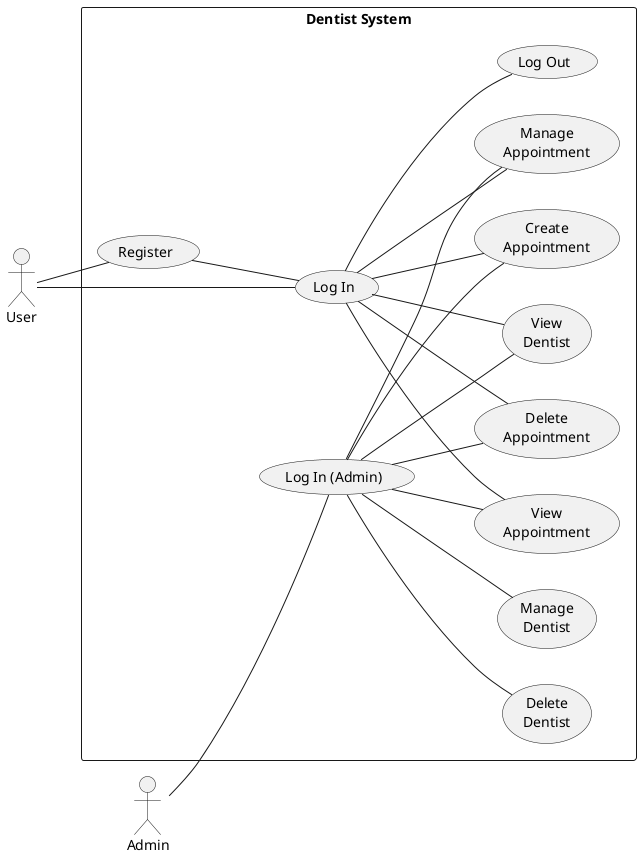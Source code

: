 @startuml Dentist System Use Case Diagram
left to right direction
actor "User" as user
actor "Admin" as admin
rectangle "Dentist System" as DentistSystem {    
    usecase "Register" as register
    usecase "Log In" as login
    usecase "Log In (Admin)" as adminLogin
    usecase "Log Out" as logout
    usecase "Manage\nDentist" as manageDentist
    usecase "View\nDentist" as viewDentist
    usecase "Delete\nDentist" as deleteDentist
    usecase "Create\nAppointment" as createAppt
    usecase "Manage\nAppointment" as manageAppt
    usecase "View\nAppointment" as viewAppt
    usecase "Delete\nAppointment" as deleteAppt
}

' user -- register
' user -- login
' user -- logout
' user -- createAppt
' user -- manageAppt
' user -- viewAppt
' user -- deleteAppt
' user -- viewDentist

user -- register
user -- login
register -- login
login -- logout
login -- createAppt
login -- manageAppt
login -- viewAppt
login -- deleteAppt
login -- viewDentist

' admin -- createAppt
' admin -- manageAppt
' admin -- deleteAppt
' admin -- viewAppt

' admin -- manageDentist
' admin -- viewDentist
' admin -- deleteDentist

admin -- adminLogin
adminLogin -- createAppt
adminLogin -- manageAppt
adminLogin -- deleteAppt
adminLogin -- viewAppt

adminLogin -- manageDentist
adminLogin -- viewDentist
adminLogin -- deleteDentist

@enduml